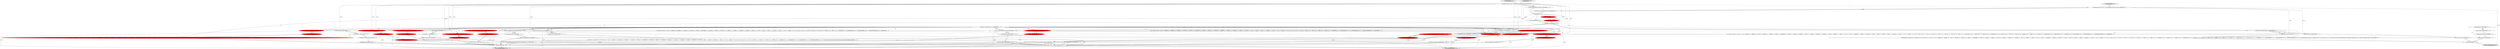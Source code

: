 digraph {
19 [style = filled, label = "{setState(557)extractExpression()}@@@19@@@['1', '1', '0']", fillcolor = white, shape = ellipse image = "AAA0AAABBB1BBB"];
4 [style = filled, label = "{setState(566)match(T__0)setState(567)query()setState(568)match(T__1)}@@@57@@@['1', '1', '0']", fillcolor = white, shape = ellipse image = "AAA0AAABBB1BBB"];
23 [style = filled, label = "PrimaryExpressionContext _localctx = new PrimaryExpressionContext(_ctx,getState())@@@3@@@['1', '1', '0']", fillcolor = white, shape = ellipse image = "AAA0AAABBB1BBB"];
69 [style = filled, label = "_localctx.exception = re@@@51@@@['0', '0', '1']", fillcolor = white, shape = ellipse image = "AAA0AAABBB3BBB"];
44 [style = filled, label = "{setState(565)functionExpression()}@@@50@@@['0', '1', '0']", fillcolor = white, shape = ellipse image = "AAA0AAABBB2BBB"];
70 [style = filled, label = "RecognitionException re@@@50@@@['0', '0', '1']", fillcolor = white, shape = diamond image = "AAA0AAABBB3BBB"];
48 [style = filled, label = "_localctx.exception = re@@@87@@@['0', '1', '0']", fillcolor = white, shape = ellipse image = "AAA0AAABBB2BBB"];
6 [style = filled, label = "{setState(567)match(T__0)setState(568)query()setState(569)match(T__1)}@@@64@@@['1', '0', '0']", fillcolor = white, shape = ellipse image = "AAA0AAABBB1BBB"];
21 [style = filled, label = "enterOuterAlt(_localctx,5)@@@39@@@['1', '0', '0']", fillcolor = red, shape = ellipse image = "AAA1AAABBB1BBB"];
39 [style = filled, label = "RecognitionException re@@@100@@@['1', '0', '0']", fillcolor = white, shape = diamond image = "AAA0AAABBB1BBB"];
52 [style = filled, label = "enterOuterAlt(_localctx,6)@@@56@@@['0', '1', '0']", fillcolor = red, shape = ellipse image = "AAA1AAABBB2BBB"];
29 [style = filled, label = "(((_la) & ~0x3f) == 0 && ((1L << _la) & ((1L << ANALYZE) | (1L << ANALYZED) | (1L << CATALOGS) | (1L << COLUMNS) | (1L << DEBUG) | (1L << EXECUTABLE) | (1L << EXPLAIN) | (1L << FORMAT) | (1L << FUNCTIONS) | (1L << GRAPHVIZ) | (1L << MAPPED) | (1L << OPTIMIZED) | (1L << PARSED) | (1L << PHYSICAL) | (1L << PLAN) | (1L << RLIKE) | (1L << QUERY) | (1L << SCHEMAS) | (1L << SHOW) | (1L << SYS) | (1L << TABLES))) != 0) || ((((_la - 64)) & ~0x3f) == 0 && ((1L << (_la - 64)) & ((1L << (TEXT - 64)) | (1L << (TYPE - 64)) | (1L << (TYPES - 64)) | (1L << (VERIFY - 64)) | (1L << (IDENTIFIER - 64)) | (1L << (DIGIT_IDENTIFIER - 64)) | (1L << (QUOTED_IDENTIFIER - 64)) | (1L << (BACKQUOTED_IDENTIFIER - 64)))) != 0)@@@43@@@['1', '0', '0']", fillcolor = white, shape = diamond image = "AAA0AAABBB1BBB"];
46 [style = filled, label = "enterOuterAlt(_localctx,8)@@@74@@@['0', '1', '0']", fillcolor = red, shape = ellipse image = "AAA1AAABBB2BBB"];
47 [style = filled, label = "_localctx = new SubqueryExpressionContext(_localctx)@@@55@@@['0', '1', '0']", fillcolor = red, shape = ellipse image = "AAA1AAABBB2BBB"];
24 [style = filled, label = "enterOuterAlt(_localctx,10)@@@88@@@['1', '0', '0']", fillcolor = red, shape = ellipse image = "AAA1AAABBB1BBB"];
55 [style = filled, label = "primaryExpression['0', '1', '0']", fillcolor = lightgray, shape = diamond image = "AAA0AAABBB2BBB"];
35 [style = filled, label = "enterOuterAlt(_localctx,9)@@@81@@@['1', '0', '0']", fillcolor = red, shape = ellipse image = "AAA1AAABBB1BBB"];
61 [style = filled, label = "enterOuterAlt(_localctx,7)@@@67@@@['0', '1', '0']", fillcolor = red, shape = ellipse image = "AAA1AAABBB2BBB"];
12 [style = filled, label = "_localctx = new StarContext(_localctx)@@@38@@@['1', '0', '0']", fillcolor = red, shape = ellipse image = "AAA1AAABBB1BBB"];
68 [style = filled, label = "GroupingExpressionsContext _localctx = new GroupingExpressionsContext(_ctx,getState())@@@3@@@['0', '0', '1']", fillcolor = white, shape = ellipse image = "AAA0AAABBB3BBB"];
60 [style = filled, label = "setState(575)@@@7@@@['0', '1', '0']", fillcolor = red, shape = ellipse image = "AAA1AAABBB2BBB"];
76 [style = filled, label = "(((_la) & ~0x3f) == 0 && ((1L << _la) & ((1L << T__0) | (1L << ANALYZE) | (1L << ANALYZED) | (1L << CAST) | (1L << CATALOGS) | (1L << COLUMNS) | (1L << DEBUG) | (1L << EXECUTABLE) | (1L << EXISTS) | (1L << EXPLAIN) | (1L << EXTRACT) | (1L << FALSE) | (1L << FORMAT) | (1L << FUNCTIONS) | (1L << GRAPHVIZ) | (1L << LEFT) | (1L << MAPPED) | (1L << MATCH) | (1L << NOT) | (1L << NULL) | (1L << OPTIMIZED) | (1L << PARSED) | (1L << PHYSICAL) | (1L << PLAN) | (1L << RIGHT) | (1L << RLIKE) | (1L << QUERY) | (1L << SCHEMAS) | (1L << SHOW) | (1L << SYS) | (1L << TABLES))) != 0) || ((((_la - 64)) & ~0x3f) == 0 && ((1L << (_la - 64)) & ((1L << (TEXT - 64)) | (1L << (TRUE - 64)) | (1L << (TYPE - 64)) | (1L << (TYPES - 64)) | (1L << (VERIFY - 64)) | (1L << (FUNCTION_ESC - 64)) | (1L << (DATE_ESC - 64)) | (1L << (TIME_ESC - 64)) | (1L << (TIMESTAMP_ESC - 64)) | (1L << (GUID_ESC - 64)) | (1L << (PLUS - 64)) | (1L << (MINUS - 64)) | (1L << (ASTERISK - 64)) | (1L << (PARAM - 64)) | (1L << (STRING - 64)) | (1L << (INTEGER_VALUE - 64)) | (1L << (DECIMAL_VALUE - 64)) | (1L << (IDENTIFIER - 64)) | (1L << (DIGIT_IDENTIFIER - 64)) | (1L << (QUOTED_IDENTIFIER - 64)) | (1L << (BACKQUOTED_IDENTIFIER - 64)))) != 0)@@@16@@@['0', '0', '1']", fillcolor = white, shape = diamond image = "AAA0AAABBB3BBB"];
13 [style = filled, label = "enterOuterAlt(_localctx,1)@@@11@@@['1', '1', '0']", fillcolor = white, shape = ellipse image = "AAA0AAABBB1BBB"];
73 [style = filled, label = "{setState(317)expression()}@@@43@@@['0', '0', '1']", fillcolor = white, shape = ellipse image = "AAA0AAABBB3BBB"];
51 [style = filled, label = "_localctx = new DereferenceContext(_localctx)@@@66@@@['0', '1', '0']", fillcolor = red, shape = ellipse image = "AAA1AAABBB2BBB"];
64 [style = filled, label = "enterOuterAlt(_localctx,2)@@@42@@@['0', '0', '1']", fillcolor = white, shape = ellipse image = "AAA0AAABBB3BBB"];
67 [style = filled, label = "return _localctx@@@58@@@['0', '0', '1']", fillcolor = lightgray, shape = ellipse image = "AAA0AAABBB3BBB"];
10 [style = filled, label = "{setState(558)constant()}@@@26@@@['1', '1', '0']", fillcolor = white, shape = ellipse image = "AAA0AAABBB1BBB"];
38 [style = filled, label = "{exitRule()}@@@105@@@['1', '0', '0']", fillcolor = white, shape = ellipse image = "AAA0AAABBB1BBB"];
17 [style = filled, label = "_localctx = new ColumnReferenceContext(_localctx)@@@73@@@['1', '0', '0']", fillcolor = red, shape = ellipse image = "AAA1AAABBB1BBB"];
77 [style = filled, label = "groupingExpressions['0', '0', '1']", fillcolor = lightgray, shape = diamond image = "AAA0AAABBB3BBB"];
0 [style = filled, label = "enterRule(_localctx,60,RULE_primaryExpression)@@@4@@@['1', '1', '0']", fillcolor = white, shape = ellipse image = "AAA0AAABBB1BBB"];
49 [style = filled, label = "return _localctx@@@94@@@['0', '1', '0']", fillcolor = lightgray, shape = ellipse image = "AAA0AAABBB2BBB"];
72 [style = filled, label = "getInterpreter().adaptivePredict(_input,37,_ctx)@@@9@@@['0', '0', '1']", fillcolor = white, shape = diamond image = "AAA0AAABBB3BBB"];
1 [style = filled, label = "setState(577)@@@7@@@['1', '0', '0']", fillcolor = red, shape = ellipse image = "AAA1AAABBB1BBB"];
30 [style = filled, label = "_localctx = new FunctionContext(_localctx)@@@55@@@['1', '0', '0']", fillcolor = red, shape = ellipse image = "AAA1AAABBB1BBB"];
9 [style = filled, label = "enterOuterAlt(_localctx,3)@@@25@@@['1', '1', '0']", fillcolor = white, shape = ellipse image = "AAA0AAABBB1BBB"];
27 [style = filled, label = "{setState(562)_la = _input.LA(1)if ((((_la) & ~0x3f) == 0 && ((1L << _la) & ((1L << ANALYZE) | (1L << ANALYZED) | (1L << CATALOGS) | (1L << COLUMNS) | (1L << DEBUG) | (1L << EXECUTABLE) | (1L << EXPLAIN) | (1L << FORMAT) | (1L << FUNCTIONS) | (1L << GRAPHVIZ) | (1L << MAPPED) | (1L << OPTIMIZED) | (1L << PARSED) | (1L << PHYSICAL) | (1L << PLAN) | (1L << RLIKE) | (1L << QUERY) | (1L << SCHEMAS) | (1L << SHOW) | (1L << SYS) | (1L << TABLES))) != 0) || ((((_la - 64)) & ~0x3f) == 0 && ((1L << (_la - 64)) & ((1L << (TEXT - 64)) | (1L << (TYPE - 64)) | (1L << (TYPES - 64)) | (1L << (VERIFY - 64)) | (1L << (IDENTIFIER - 64)) | (1L << (DIGIT_IDENTIFIER - 64)) | (1L << (QUOTED_IDENTIFIER - 64)) | (1L << (BACKQUOTED_IDENTIFIER - 64)))) != 0)) {{setState(559)qualifiedName()setState(560)match(DOT)}}setState(564)match(ASTERISK)}@@@33@@@['1', '1', '0']", fillcolor = white, shape = ellipse image = "AAA0AAABBB1BBB"];
71 [style = filled, label = "{exitRule()}@@@55@@@['0', '0', '1']", fillcolor = white, shape = ellipse image = "AAA0AAABBB3BBB"];
65 [style = filled, label = "_errHandler.recover(this,re)@@@53@@@['0', '0', '1']", fillcolor = white, shape = ellipse image = "AAA0AAABBB3BBB"];
66 [style = filled, label = "_errHandler.reportError(this,re)@@@52@@@['0', '0', '1']", fillcolor = white, shape = ellipse image = "AAA0AAABBB3BBB"];
31 [style = filled, label = "_localctx = new DereferenceContext(_localctx)@@@80@@@['1', '0', '0']", fillcolor = red, shape = ellipse image = "AAA1AAABBB1BBB"];
56 [style = filled, label = "{setState(570)qualifiedName()}@@@68@@@['0', '1', '0']", fillcolor = white, shape = ellipse image = "AAA0AAABBB2BBB"];
22 [style = filled, label = "_localctx = new SubqueryExpressionContext(_localctx)@@@62@@@['1', '0', '0']", fillcolor = red, shape = ellipse image = "AAA1AAABBB1BBB"];
5 [style = filled, label = "_localctx = new ParenthesizedExpressionContext(_localctx)@@@87@@@['1', '0', '0']", fillcolor = red, shape = ellipse image = "AAA1AAABBB1BBB"];
37 [style = filled, label = "{setState(572)qualifiedName()}@@@82@@@['1', '0', '0']", fillcolor = red, shape = ellipse image = "AAA1AAABBB1BBB"];
26 [style = filled, label = "enterOuterAlt(_localctx,4)@@@32@@@['1', '1', '0']", fillcolor = white, shape = ellipse image = "AAA0AAABBB1BBB"];
40 [style = filled, label = "enterOuterAlt(_localctx,6)@@@56@@@['1', '0', '0']", fillcolor = red, shape = ellipse image = "AAA1AAABBB1BBB"];
3 [style = filled, label = "_localctx = new ExtractContext(_localctx)@@@17@@@['1', '1', '0']", fillcolor = white, shape = ellipse image = "AAA0AAABBB1BBB"];
8 [style = filled, label = "primaryExpression['1', '0', '0']", fillcolor = lightgray, shape = diamond image = "AAA0AAABBB1BBB"];
34 [style = filled, label = "_localctx = new StarContext(_localctx)@@@31@@@['1', '1', '0']", fillcolor = white, shape = ellipse image = "AAA0AAABBB1BBB"];
36 [style = filled, label = "_errHandler.recover(this,re)@@@89@@@['1', '1', '0']", fillcolor = white, shape = ellipse image = "AAA0AAABBB1BBB"];
45 [style = filled, label = "enterOuterAlt(_localctx,5)@@@49@@@['0', '1', '0']", fillcolor = red, shape = ellipse image = "AAA1AAABBB2BBB"];
50 [style = filled, label = "_localctx = new FunctionContext(_localctx)@@@48@@@['0', '1', '0']", fillcolor = red, shape = ellipse image = "AAA1AAABBB2BBB"];
18 [style = filled, label = "_errHandler.sync(this)@@@8@@@['1', '1', '1']", fillcolor = white, shape = ellipse image = "AAA0AAABBB1BBB"];
53 [style = filled, label = "_localctx = new ParenthesizedExpressionContext(_localctx)@@@73@@@['0', '1', '0']", fillcolor = red, shape = ellipse image = "AAA1AAABBB2BBB"];
54 [style = filled, label = "_errHandler.reportError(this,re)@@@88@@@['0', '1', '0']", fillcolor = white, shape = ellipse image = "AAA0AAABBB2BBB"];
59 [style = filled, label = "RecognitionException re@@@86@@@['0', '1', '0']", fillcolor = white, shape = diamond image = "AAA0AAABBB2BBB"];
63 [style = filled, label = "enterOuterAlt(_localctx,1)@@@10@@@['0', '0', '1']", fillcolor = white, shape = ellipse image = "AAA0AAABBB3BBB"];
16 [style = filled, label = "{setState(563)_la = _input.LA(1)if ((((_la) & ~0x3f) == 0 && ((1L << _la) & ((1L << ANALYZE) | (1L << ANALYZED) | (1L << CATALOGS) | (1L << COLUMNS) | (1L << DEBUG) | (1L << EXECUTABLE) | (1L << EXPLAIN) | (1L << FORMAT) | (1L << FUNCTIONS) | (1L << GRAPHVIZ) | (1L << MAPPED) | (1L << OPTIMIZED) | (1L << PARSED) | (1L << PHYSICAL) | (1L << PLAN) | (1L << RLIKE) | (1L << QUERY) | (1L << SCHEMAS) | (1L << SHOW) | (1L << SYS) | (1L << TABLES))) != 0) || ((((_la - 64)) & ~0x3f) == 0 && ((1L << (_la - 64)) & ((1L << (TEXT - 64)) | (1L << (TYPE - 64)) | (1L << (TYPES - 64)) | (1L << (VERIFY - 64)) | (1L << (IDENTIFIER - 64)) | (1L << (DIGIT_IDENTIFIER - 64)) | (1L << (QUOTED_IDENTIFIER - 64)) | (1L << (BACKQUOTED_IDENTIFIER - 64)))) != 0)) {{setState(560)qualifiedName()setState(561)match(DOT)}}setState(565)match(ASTERISK)}@@@40@@@['1', '0', '0']", fillcolor = red, shape = ellipse image = "AAA1AAABBB1BBB"];
57 [style = filled, label = "{exitRule()}@@@91@@@['0', '1', '0']", fillcolor = white, shape = ellipse image = "AAA0AAABBB2BBB"];
74 [style = filled, label = "setState(318)@@@7@@@['0', '0', '1']", fillcolor = white, shape = ellipse image = "AAA0AAABBB3BBB"];
75 [style = filled, label = "{setState(305)match(T__0)setState(314)_la = _input.LA(1)if ((((_la) & ~0x3f) == 0 && ((1L << _la) & ((1L << T__0) | (1L << ANALYZE) | (1L << ANALYZED) | (1L << CAST) | (1L << CATALOGS) | (1L << COLUMNS) | (1L << DEBUG) | (1L << EXECUTABLE) | (1L << EXISTS) | (1L << EXPLAIN) | (1L << EXTRACT) | (1L << FALSE) | (1L << FORMAT) | (1L << FUNCTIONS) | (1L << GRAPHVIZ) | (1L << LEFT) | (1L << MAPPED) | (1L << MATCH) | (1L << NOT) | (1L << NULL) | (1L << OPTIMIZED) | (1L << PARSED) | (1L << PHYSICAL) | (1L << PLAN) | (1L << RIGHT) | (1L << RLIKE) | (1L << QUERY) | (1L << SCHEMAS) | (1L << SHOW) | (1L << SYS) | (1L << TABLES))) != 0) || ((((_la - 64)) & ~0x3f) == 0 && ((1L << (_la - 64)) & ((1L << (TEXT - 64)) | (1L << (TRUE - 64)) | (1L << (TYPE - 64)) | (1L << (TYPES - 64)) | (1L << (VERIFY - 64)) | (1L << (FUNCTION_ESC - 64)) | (1L << (DATE_ESC - 64)) | (1L << (TIME_ESC - 64)) | (1L << (TIMESTAMP_ESC - 64)) | (1L << (GUID_ESC - 64)) | (1L << (PLUS - 64)) | (1L << (MINUS - 64)) | (1L << (ASTERISK - 64)) | (1L << (PARAM - 64)) | (1L << (STRING - 64)) | (1L << (INTEGER_VALUE - 64)) | (1L << (DECIMAL_VALUE - 64)) | (1L << (IDENTIFIER - 64)) | (1L << (DIGIT_IDENTIFIER - 64)) | (1L << (QUOTED_IDENTIFIER - 64)) | (1L << (BACKQUOTED_IDENTIFIER - 64)))) != 0)) {{setState(306)expression()setState(311)_errHandler.sync(this)_la = _input.LA(1)while (_la == T__2) {{{setState(307)match(T__2)setState(308)expression()}}setState(313)_errHandler.sync(this)_la = _input.LA(1)}}}setState(316)match(T__1)}@@@11@@@['0', '0', '1']", fillcolor = white, shape = ellipse image = "AAA0AAABBB3BBB"];
32 [style = filled, label = "enterOuterAlt(_localctx,7)@@@63@@@['1', '0', '0']", fillcolor = red, shape = ellipse image = "AAA1AAABBB1BBB"];
41 [style = filled, label = "{setState(571)match(T__0)setState(572)expression()setState(573)match(T__1)}@@@75@@@['1', '1', '0']", fillcolor = white, shape = ellipse image = "AAA0AAABBB1BBB"];
42 [style = filled, label = "int _la@@@5@@@['1', '1', '1']", fillcolor = white, shape = ellipse image = "AAA0AAABBB1BBB"];
15 [style = filled, label = "_localctx = new CastContext(_localctx)@@@10@@@['1', '1', '0']", fillcolor = white, shape = ellipse image = "AAA0AAABBB1BBB"];
62 [style = filled, label = "enterRule(_localctx,24,RULE_groupingExpressions)@@@4@@@['0', '0', '1']", fillcolor = white, shape = ellipse image = "AAA0AAABBB3BBB"];
25 [style = filled, label = "_errHandler.recover(this,re)@@@103@@@['1', '0', '0']", fillcolor = white, shape = ellipse image = "AAA0AAABBB1BBB"];
14 [style = filled, label = "_localctx.exception = re@@@101@@@['1', '0', '0']", fillcolor = white, shape = ellipse image = "AAA0AAABBB1BBB"];
43 [style = filled, label = "getInterpreter().adaptivePredict(_input,76,_ctx)@@@9@@@['1', '1', '0']", fillcolor = white, shape = diamond image = "AAA0AAABBB1BBB"];
11 [style = filled, label = "{setState(556)castExpression()}@@@12@@@['1', '1', '0']", fillcolor = white, shape = ellipse image = "AAA0AAABBB1BBB"];
2 [style = filled, label = "return _localctx@@@108@@@['1', '0', '0']", fillcolor = lightgray, shape = ellipse image = "AAA0AAABBB1BBB"];
7 [style = filled, label = "_errHandler.reportError(this,re)@@@102@@@['1', '0', '0']", fillcolor = white, shape = ellipse image = "AAA0AAABBB1BBB"];
33 [style = filled, label = "_localctx = new ConstantDefaultContext(_localctx)@@@24@@@['1', '1', '0']", fillcolor = white, shape = ellipse image = "AAA0AAABBB1BBB"];
28 [style = filled, label = "enterOuterAlt(_localctx,2)@@@18@@@['1', '1', '0']", fillcolor = white, shape = ellipse image = "AAA0AAABBB1BBB"];
58 [style = filled, label = "(((_la) & ~0x3f) == 0 && ((1L << _la) & ((1L << ANALYZE) | (1L << ANALYZED) | (1L << CATALOGS) | (1L << COLUMNS) | (1L << DEBUG) | (1L << EXECUTABLE) | (1L << EXPLAIN) | (1L << FORMAT) | (1L << FUNCTIONS) | (1L << GRAPHVIZ) | (1L << MAPPED) | (1L << OPTIMIZED) | (1L << PARSED) | (1L << PHYSICAL) | (1L << PLAN) | (1L << RLIKE) | (1L << QUERY) | (1L << SCHEMAS) | (1L << SHOW) | (1L << SYS) | (1L << TABLES))) != 0) || ((((_la - 64)) & ~0x3f) == 0 && ((1L << (_la - 64)) & ((1L << (TEXT - 64)) | (1L << (TYPE - 64)) | (1L << (TYPES - 64)) | (1L << (VERIFY - 64)) | (1L << (IDENTIFIER - 64)) | (1L << (DIGIT_IDENTIFIER - 64)) | (1L << (QUOTED_IDENTIFIER - 64)) | (1L << (BACKQUOTED_IDENTIFIER - 64)))) != 0)@@@36@@@['0', '1', '0']", fillcolor = white, shape = diamond image = "AAA0AAABBB2BBB"];
20 [style = filled, label = "enterOuterAlt(_localctx,8)@@@74@@@['1', '0', '0']", fillcolor = red, shape = ellipse image = "AAA1AAABBB1BBB"];
40->4 [style = bold, label=""];
23->53 [style = solid, label="_localctx"];
68->67 [style = solid, label="_localctx"];
27->38 [style = bold, label=""];
70->69 [style = bold, label=""];
61->56 [style = bold, label=""];
43->17 [style = dotted, label="true"];
43->35 [style = dotted, label="true"];
43->5 [style = dotted, label="true"];
39->14 [style = bold, label=""];
30->50 [style = dashed, label="0"];
43->51 [style = dotted, label="true"];
34->26 [style = solid, label="_localctx"];
42->60 [style = bold, label=""];
9->10 [style = bold, label=""];
23->22 [style = solid, label="_localctx"];
70->69 [style = dotted, label="true"];
64->73 [style = bold, label=""];
23->68 [style = dashed, label="0"];
32->6 [style = bold, label=""];
17->20 [style = solid, label="_localctx"];
42->27 [style = solid, label="_la"];
14->7 [style = bold, label=""];
48->54 [style = bold, label=""];
71->67 [style = bold, label=""];
43->3 [style = bold, label=""];
55->23 [style = bold, label=""];
31->35 [style = bold, label=""];
51->61 [style = bold, label=""];
62->42 [style = bold, label=""];
34->26 [style = bold, label=""];
35->37 [style = bold, label=""];
15->13 [style = solid, label="_localctx"];
37->38 [style = bold, label=""];
43->53 [style = bold, label=""];
50->45 [style = bold, label=""];
43->21 [style = dotted, label="true"];
63->75 [style = bold, label=""];
23->31 [style = solid, label="_localctx"];
21->16 [style = bold, label=""];
23->5 [style = solid, label="_localctx"];
73->71 [style = bold, label=""];
30->2 [style = solid, label="_localctx"];
30->40 [style = bold, label=""];
42->1 [style = bold, label=""];
43->46 [style = dotted, label="true"];
10->57 [style = bold, label=""];
20->61 [style = dashed, label="0"];
42->75 [style = solid, label="_la"];
22->2 [style = solid, label="_localctx"];
17->20 [style = bold, label=""];
15->13 [style = bold, label=""];
68->62 [style = solid, label="_localctx"];
4->38 [style = bold, label=""];
43->12 [style = dotted, label="true"];
23->50 [style = solid, label="_localctx"];
8->23 [style = bold, label=""];
39->25 [style = dotted, label="true"];
12->21 [style = bold, label=""];
40->45 [style = dashed, label="0"];
3->28 [style = solid, label="_localctx"];
24->46 [style = dashed, label="0"];
0->42 [style = bold, label=""];
43->51 [style = bold, label=""];
43->9 [style = dotted, label="true"];
22->32 [style = bold, label=""];
70->66 [style = dotted, label="true"];
43->32 [style = dotted, label="true"];
56->57 [style = bold, label=""];
13->11 [style = bold, label=""];
23->12 [style = solid, label="_localctx"];
46->41 [style = bold, label=""];
23->33 [style = solid, label="_localctx"];
38->2 [style = bold, label=""];
12->21 [style = solid, label="_localctx"];
43->30 [style = dotted, label="true"];
26->27 [style = bold, label=""];
6->38 [style = bold, label=""];
19->57 [style = bold, label=""];
20->41 [style = bold, label=""];
43->47 [style = bold, label=""];
30->40 [style = solid, label="_localctx"];
5->24 [style = solid, label="_localctx"];
43->12 [style = bold, label=""];
33->2 [style = solid, label="_localctx"];
47->52 [style = solid, label="_localctx"];
43->22 [style = bold, label=""];
43->28 [style = dotted, label="true"];
28->19 [style = bold, label=""];
43->33 [style = bold, label=""];
41->38 [style = bold, label=""];
43->47 [style = dotted, label="true"];
43->52 [style = dotted, label="true"];
43->34 [style = bold, label=""];
12->2 [style = solid, label="_localctx"];
19->38 [style = bold, label=""];
11->57 [style = bold, label=""];
59->48 [style = bold, label=""];
36->57 [style = bold, label=""];
72->64 [style = bold, label=""];
33->9 [style = solid, label="_localctx"];
43->72 [style = dashed, label="0"];
44->57 [style = bold, label=""];
50->49 [style = solid, label="_localctx"];
25->38 [style = bold, label=""];
3->2 [style = solid, label="_localctx"];
66->65 [style = bold, label=""];
43->22 [style = dotted, label="true"];
51->49 [style = solid, label="_localctx"];
17->2 [style = solid, label="_localctx"];
72->76 [style = dotted, label="true"];
4->57 [style = bold, label=""];
43->24 [style = dotted, label="true"];
32->52 [style = dashed, label="0"];
59->48 [style = dotted, label="true"];
52->4 [style = bold, label=""];
51->61 [style = solid, label="_localctx"];
72->64 [style = dotted, label="true"];
23->0 [style = solid, label="_localctx"];
53->49 [style = solid, label="_localctx"];
23->0 [style = bold, label=""];
45->44 [style = bold, label=""];
15->2 [style = solid, label="_localctx"];
65->71 [style = bold, label=""];
77->68 [style = bold, label=""];
33->49 [style = solid, label="_localctx"];
39->14 [style = dotted, label="true"];
47->49 [style = solid, label="_localctx"];
31->35 [style = solid, label="_localctx"];
43->17 [style = bold, label=""];
53->46 [style = bold, label=""];
3->28 [style = bold, label=""];
60->18 [style = bold, label=""];
17->51 [style = dashed, label="0"];
0->62 [style = dashed, label="0"];
68->63 [style = solid, label="_localctx"];
43->53 [style = dotted, label="true"];
23->30 [style = solid, label="_localctx"];
54->36 [style = bold, label=""];
23->47 [style = solid, label="_localctx"];
43->5 [style = bold, label=""];
72->63 [style = bold, label=""];
23->34 [style = solid, label="_localctx"];
43->3 [style = dotted, label="true"];
5->24 [style = bold, label=""];
43->61 [style = dotted, label="true"];
43->33 [style = dotted, label="true"];
42->74 [style = bold, label=""];
43->40 [style = dotted, label="true"];
18->72 [style = bold, label=""];
47->52 [style = bold, label=""];
69->66 [style = bold, label=""];
23->17 [style = solid, label="_localctx"];
10->38 [style = bold, label=""];
43->31 [style = bold, label=""];
70->65 [style = dotted, label="true"];
31->2 [style = solid, label="_localctx"];
3->49 [style = solid, label="_localctx"];
22->47 [style = dashed, label="0"];
11->38 [style = bold, label=""];
43->50 [style = bold, label=""];
43->50 [style = dotted, label="true"];
15->49 [style = solid, label="_localctx"];
42->16 [style = solid, label="_la"];
43->15 [style = dotted, label="true"];
34->2 [style = solid, label="_localctx"];
68->62 [style = bold, label=""];
15->63 [style = dashed, label="0"];
23->3 [style = solid, label="_localctx"];
1->18 [style = bold, label=""];
72->63 [style = dotted, label="true"];
1->60 [style = dashed, label="0"];
43->13 [style = dotted, label="true"];
43->26 [style = dotted, label="true"];
33->9 [style = bold, label=""];
23->51 [style = solid, label="_localctx"];
5->2 [style = solid, label="_localctx"];
41->57 [style = bold, label=""];
1->74 [style = dashed, label="0"];
43->34 [style = dotted, label="true"];
5->53 [style = dashed, label="0"];
43->30 [style = bold, label=""];
43->29 [style = dotted, label="true"];
59->54 [style = dotted, label="true"];
74->18 [style = bold, label=""];
24->36 [style = bold, label=""];
18->43 [style = bold, label=""];
27->57 [style = bold, label=""];
43->15 [style = bold, label=""];
43->45 [style = dotted, label="true"];
59->36 [style = dotted, label="true"];
23->15 [style = solid, label="_localctx"];
50->45 [style = solid, label="_localctx"];
43->20 [style = dotted, label="true"];
75->71 [style = bold, label=""];
43->31 [style = dotted, label="true"];
34->49 [style = solid, label="_localctx"];
22->32 [style = solid, label="_localctx"];
57->49 [style = bold, label=""];
7->25 [style = bold, label=""];
43->58 [style = dotted, label="true"];
36->38 [style = bold, label=""];
53->46 [style = solid, label="_localctx"];
68->64 [style = solid, label="_localctx"];
16->38 [style = bold, label=""];
39->7 [style = dotted, label="true"];
}
